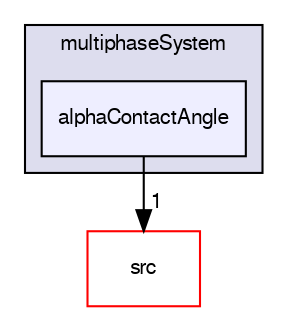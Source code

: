 digraph "applications/solvers/multiphase/multiphaseEulerFoam/multiphaseSystem/alphaContactAngle" {
  bgcolor=transparent;
  compound=true
  node [ fontsize="10", fontname="FreeSans"];
  edge [ labelfontsize="10", labelfontname="FreeSans"];
  subgraph clusterdir_5ab331682799a6f72f6ba0da668fbf39 {
    graph [ bgcolor="#ddddee", pencolor="black", label="multiphaseSystem" fontname="FreeSans", fontsize="10", URL="dir_5ab331682799a6f72f6ba0da668fbf39.html"]
  dir_0769710d8a5060e73663baccf1ef7a2c [shape=box, label="alphaContactAngle", style="filled", fillcolor="#eeeeff", pencolor="black", URL="dir_0769710d8a5060e73663baccf1ef7a2c.html"];
  }
  dir_68267d1309a1af8e8297ef4c3efbcdba [shape=box label="src" color="red" URL="dir_68267d1309a1af8e8297ef4c3efbcdba.html"];
  dir_0769710d8a5060e73663baccf1ef7a2c->dir_68267d1309a1af8e8297ef4c3efbcdba [headlabel="1", labeldistance=1.5 headhref="dir_002770_000568.html"];
}
